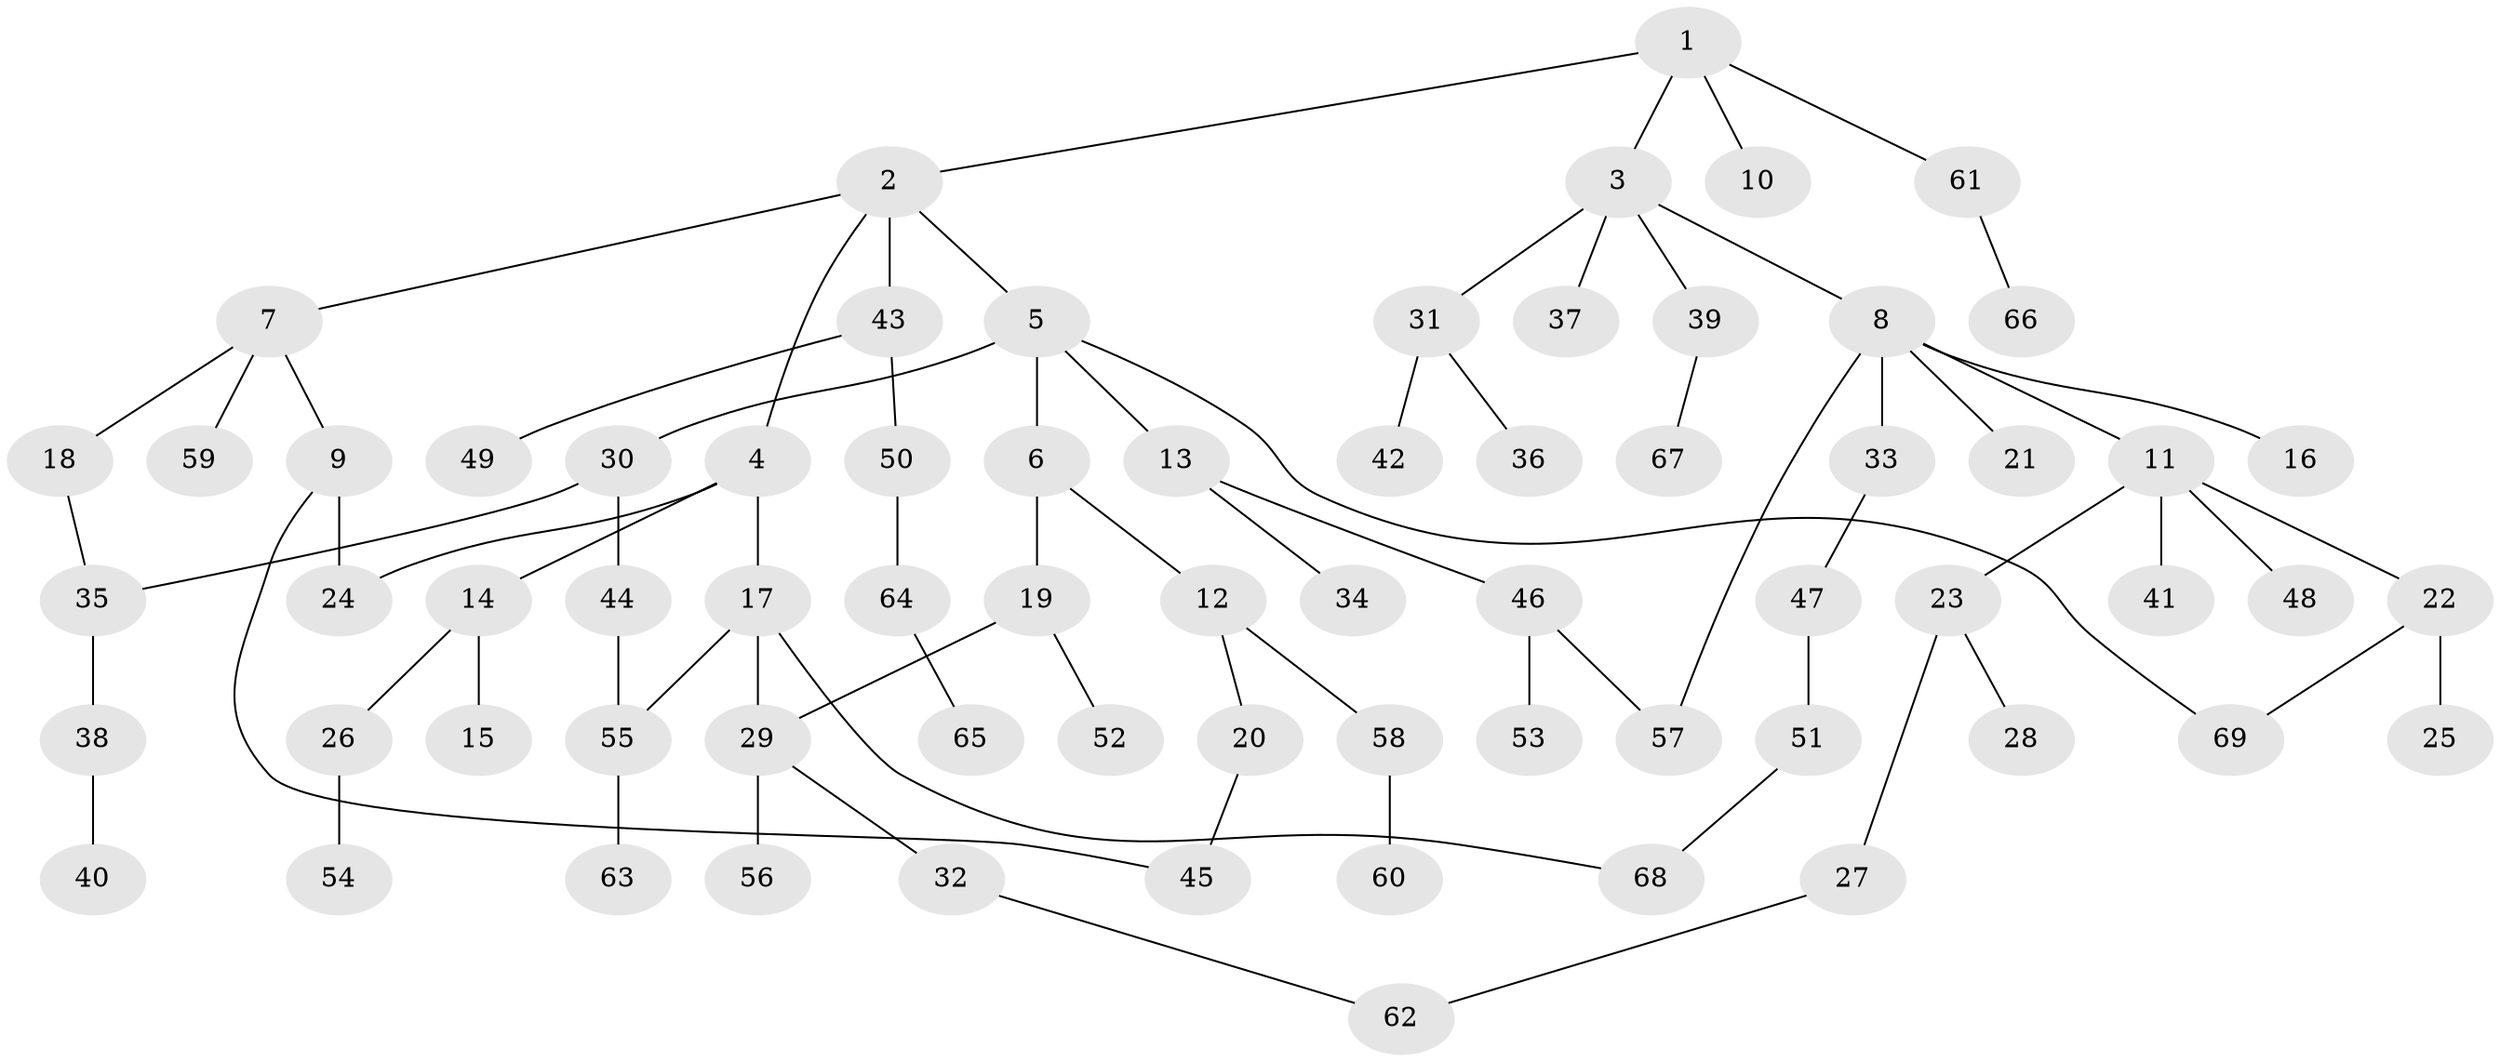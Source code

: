 // Generated by graph-tools (version 1.1) at 2025/01/03/09/25 03:01:03]
// undirected, 69 vertices, 77 edges
graph export_dot {
graph [start="1"]
  node [color=gray90,style=filled];
  1;
  2;
  3;
  4;
  5;
  6;
  7;
  8;
  9;
  10;
  11;
  12;
  13;
  14;
  15;
  16;
  17;
  18;
  19;
  20;
  21;
  22;
  23;
  24;
  25;
  26;
  27;
  28;
  29;
  30;
  31;
  32;
  33;
  34;
  35;
  36;
  37;
  38;
  39;
  40;
  41;
  42;
  43;
  44;
  45;
  46;
  47;
  48;
  49;
  50;
  51;
  52;
  53;
  54;
  55;
  56;
  57;
  58;
  59;
  60;
  61;
  62;
  63;
  64;
  65;
  66;
  67;
  68;
  69;
  1 -- 2;
  1 -- 3;
  1 -- 10;
  1 -- 61;
  2 -- 4;
  2 -- 5;
  2 -- 7;
  2 -- 43;
  3 -- 8;
  3 -- 31;
  3 -- 37;
  3 -- 39;
  4 -- 14;
  4 -- 17;
  4 -- 24;
  5 -- 6;
  5 -- 13;
  5 -- 30;
  5 -- 69;
  6 -- 12;
  6 -- 19;
  7 -- 9;
  7 -- 18;
  7 -- 59;
  8 -- 11;
  8 -- 16;
  8 -- 21;
  8 -- 33;
  8 -- 57;
  9 -- 24;
  9 -- 45;
  11 -- 22;
  11 -- 23;
  11 -- 41;
  11 -- 48;
  12 -- 20;
  12 -- 58;
  13 -- 34;
  13 -- 46;
  14 -- 15;
  14 -- 26;
  17 -- 68;
  17 -- 55;
  17 -- 29;
  18 -- 35;
  19 -- 29;
  19 -- 52;
  20 -- 45;
  22 -- 25;
  22 -- 69;
  23 -- 27;
  23 -- 28;
  26 -- 54;
  27 -- 62;
  29 -- 32;
  29 -- 56;
  30 -- 35;
  30 -- 44;
  31 -- 36;
  31 -- 42;
  32 -- 62;
  33 -- 47;
  35 -- 38;
  38 -- 40;
  39 -- 67;
  43 -- 49;
  43 -- 50;
  44 -- 55;
  46 -- 53;
  46 -- 57;
  47 -- 51;
  50 -- 64;
  51 -- 68;
  55 -- 63;
  58 -- 60;
  61 -- 66;
  64 -- 65;
}
